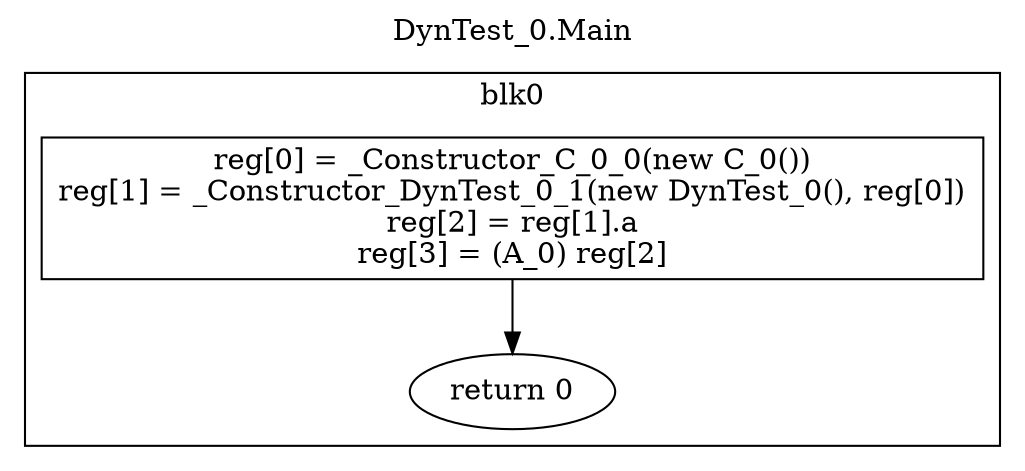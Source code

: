 digraph {
  rankdir=TB;
  b0_l0 -> b0_ret
  b0_l0 [label="reg[0] = _Constructor_C_0_0(new C_0())\nreg[1] = _Constructor_DynTest_0_1(new DynTest_0(), reg[0])\nreg[2] = reg[1].a\nreg[3] = (A_0) reg[2]\n", shape=box]
  b0_ret [label="return 0"]
  subgraph cluster_b0 {
    label = "blk0";
    b0_l0;
    b0_ret;
  }
  labelloc="t"
  label="DynTest_0.Main"
}